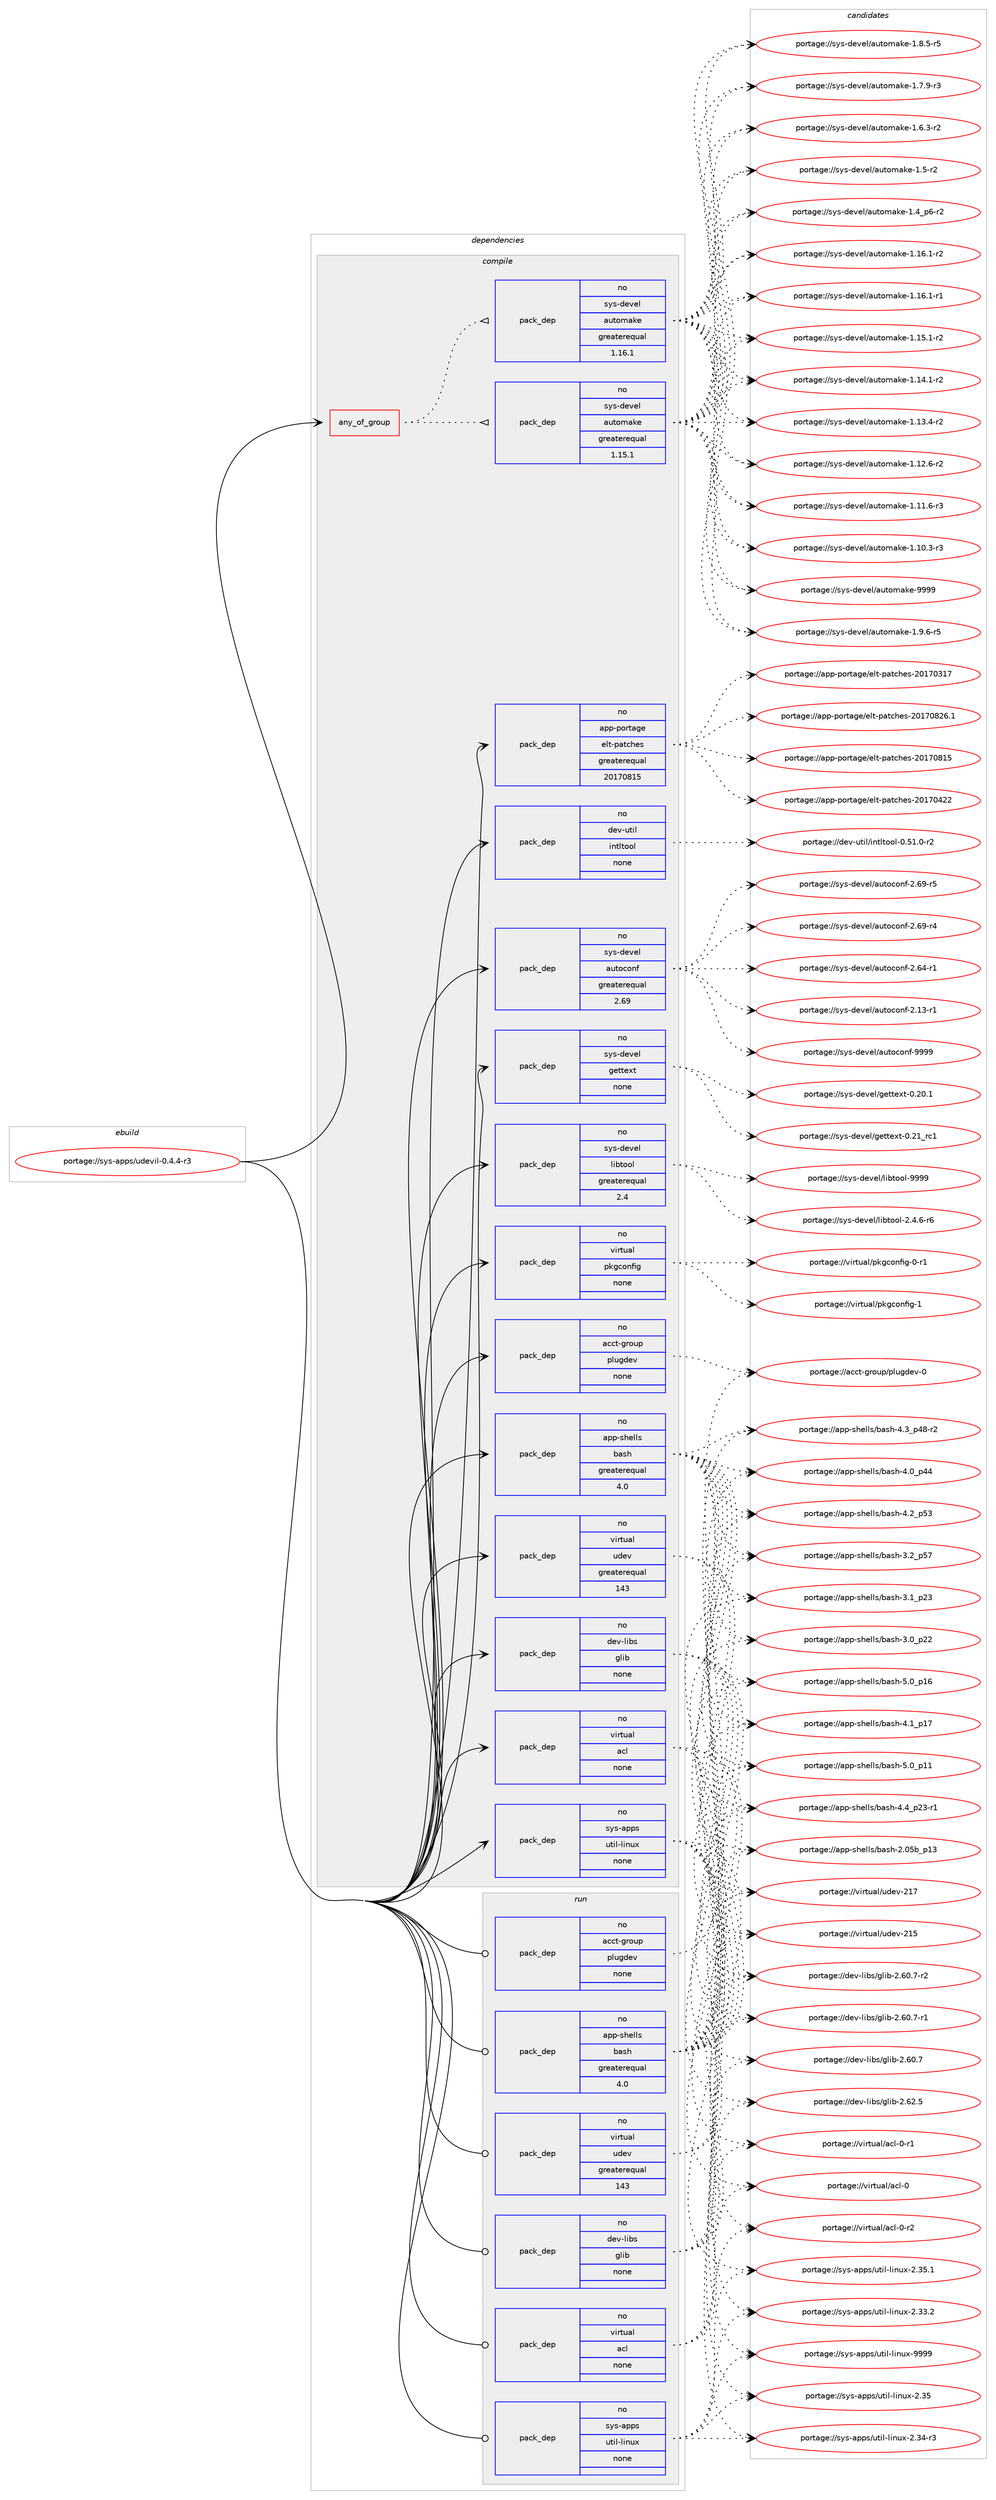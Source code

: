 digraph prolog {

# *************
# Graph options
# *************

newrank=true;
concentrate=true;
compound=true;
graph [rankdir=LR,fontname=Helvetica,fontsize=10,ranksep=1.5];#, ranksep=2.5, nodesep=0.2];
edge  [arrowhead=vee];
node  [fontname=Helvetica,fontsize=10];

# **********
# The ebuild
# **********

subgraph cluster_leftcol {
color=gray;
rank=same;
label=<<i>ebuild</i>>;
id [label="portage://sys-apps/udevil-0.4.4-r3", color=red, width=4, href="../sys-apps/udevil-0.4.4-r3.svg"];
}

# ****************
# The dependencies
# ****************

subgraph cluster_midcol {
color=gray;
label=<<i>dependencies</i>>;
subgraph cluster_compile {
fillcolor="#eeeeee";
style=filled;
label=<<i>compile</i>>;
subgraph any699 {
dependency28706 [label=<<TABLE BORDER="0" CELLBORDER="1" CELLSPACING="0" CELLPADDING="4"><TR><TD CELLPADDING="10">any_of_group</TD></TR></TABLE>>, shape=none, color=red];subgraph pack23027 {
dependency28707 [label=<<TABLE BORDER="0" CELLBORDER="1" CELLSPACING="0" CELLPADDING="4" WIDTH="220"><TR><TD ROWSPAN="6" CELLPADDING="30">pack_dep</TD></TR><TR><TD WIDTH="110">no</TD></TR><TR><TD>sys-devel</TD></TR><TR><TD>automake</TD></TR><TR><TD>greaterequal</TD></TR><TR><TD>1.16.1</TD></TR></TABLE>>, shape=none, color=blue];
}
dependency28706:e -> dependency28707:w [weight=20,style="dotted",arrowhead="oinv"];
subgraph pack23028 {
dependency28708 [label=<<TABLE BORDER="0" CELLBORDER="1" CELLSPACING="0" CELLPADDING="4" WIDTH="220"><TR><TD ROWSPAN="6" CELLPADDING="30">pack_dep</TD></TR><TR><TD WIDTH="110">no</TD></TR><TR><TD>sys-devel</TD></TR><TR><TD>automake</TD></TR><TR><TD>greaterequal</TD></TR><TR><TD>1.15.1</TD></TR></TABLE>>, shape=none, color=blue];
}
dependency28706:e -> dependency28708:w [weight=20,style="dotted",arrowhead="oinv"];
}
id:e -> dependency28706:w [weight=20,style="solid",arrowhead="vee"];
subgraph pack23029 {
dependency28709 [label=<<TABLE BORDER="0" CELLBORDER="1" CELLSPACING="0" CELLPADDING="4" WIDTH="220"><TR><TD ROWSPAN="6" CELLPADDING="30">pack_dep</TD></TR><TR><TD WIDTH="110">no</TD></TR><TR><TD>acct-group</TD></TR><TR><TD>plugdev</TD></TR><TR><TD>none</TD></TR><TR><TD></TD></TR></TABLE>>, shape=none, color=blue];
}
id:e -> dependency28709:w [weight=20,style="solid",arrowhead="vee"];
subgraph pack23030 {
dependency28710 [label=<<TABLE BORDER="0" CELLBORDER="1" CELLSPACING="0" CELLPADDING="4" WIDTH="220"><TR><TD ROWSPAN="6" CELLPADDING="30">pack_dep</TD></TR><TR><TD WIDTH="110">no</TD></TR><TR><TD>app-portage</TD></TR><TR><TD>elt-patches</TD></TR><TR><TD>greaterequal</TD></TR><TR><TD>20170815</TD></TR></TABLE>>, shape=none, color=blue];
}
id:e -> dependency28710:w [weight=20,style="solid",arrowhead="vee"];
subgraph pack23031 {
dependency28711 [label=<<TABLE BORDER="0" CELLBORDER="1" CELLSPACING="0" CELLPADDING="4" WIDTH="220"><TR><TD ROWSPAN="6" CELLPADDING="30">pack_dep</TD></TR><TR><TD WIDTH="110">no</TD></TR><TR><TD>app-shells</TD></TR><TR><TD>bash</TD></TR><TR><TD>greaterequal</TD></TR><TR><TD>4.0</TD></TR></TABLE>>, shape=none, color=blue];
}
id:e -> dependency28711:w [weight=20,style="solid",arrowhead="vee"];
subgraph pack23032 {
dependency28712 [label=<<TABLE BORDER="0" CELLBORDER="1" CELLSPACING="0" CELLPADDING="4" WIDTH="220"><TR><TD ROWSPAN="6" CELLPADDING="30">pack_dep</TD></TR><TR><TD WIDTH="110">no</TD></TR><TR><TD>dev-libs</TD></TR><TR><TD>glib</TD></TR><TR><TD>none</TD></TR><TR><TD></TD></TR></TABLE>>, shape=none, color=blue];
}
id:e -> dependency28712:w [weight=20,style="solid",arrowhead="vee"];
subgraph pack23033 {
dependency28713 [label=<<TABLE BORDER="0" CELLBORDER="1" CELLSPACING="0" CELLPADDING="4" WIDTH="220"><TR><TD ROWSPAN="6" CELLPADDING="30">pack_dep</TD></TR><TR><TD WIDTH="110">no</TD></TR><TR><TD>dev-util</TD></TR><TR><TD>intltool</TD></TR><TR><TD>none</TD></TR><TR><TD></TD></TR></TABLE>>, shape=none, color=blue];
}
id:e -> dependency28713:w [weight=20,style="solid",arrowhead="vee"];
subgraph pack23034 {
dependency28714 [label=<<TABLE BORDER="0" CELLBORDER="1" CELLSPACING="0" CELLPADDING="4" WIDTH="220"><TR><TD ROWSPAN="6" CELLPADDING="30">pack_dep</TD></TR><TR><TD WIDTH="110">no</TD></TR><TR><TD>sys-apps</TD></TR><TR><TD>util-linux</TD></TR><TR><TD>none</TD></TR><TR><TD></TD></TR></TABLE>>, shape=none, color=blue];
}
id:e -> dependency28714:w [weight=20,style="solid",arrowhead="vee"];
subgraph pack23035 {
dependency28715 [label=<<TABLE BORDER="0" CELLBORDER="1" CELLSPACING="0" CELLPADDING="4" WIDTH="220"><TR><TD ROWSPAN="6" CELLPADDING="30">pack_dep</TD></TR><TR><TD WIDTH="110">no</TD></TR><TR><TD>sys-devel</TD></TR><TR><TD>autoconf</TD></TR><TR><TD>greaterequal</TD></TR><TR><TD>2.69</TD></TR></TABLE>>, shape=none, color=blue];
}
id:e -> dependency28715:w [weight=20,style="solid",arrowhead="vee"];
subgraph pack23036 {
dependency28716 [label=<<TABLE BORDER="0" CELLBORDER="1" CELLSPACING="0" CELLPADDING="4" WIDTH="220"><TR><TD ROWSPAN="6" CELLPADDING="30">pack_dep</TD></TR><TR><TD WIDTH="110">no</TD></TR><TR><TD>sys-devel</TD></TR><TR><TD>gettext</TD></TR><TR><TD>none</TD></TR><TR><TD></TD></TR></TABLE>>, shape=none, color=blue];
}
id:e -> dependency28716:w [weight=20,style="solid",arrowhead="vee"];
subgraph pack23037 {
dependency28717 [label=<<TABLE BORDER="0" CELLBORDER="1" CELLSPACING="0" CELLPADDING="4" WIDTH="220"><TR><TD ROWSPAN="6" CELLPADDING="30">pack_dep</TD></TR><TR><TD WIDTH="110">no</TD></TR><TR><TD>sys-devel</TD></TR><TR><TD>libtool</TD></TR><TR><TD>greaterequal</TD></TR><TR><TD>2.4</TD></TR></TABLE>>, shape=none, color=blue];
}
id:e -> dependency28717:w [weight=20,style="solid",arrowhead="vee"];
subgraph pack23038 {
dependency28718 [label=<<TABLE BORDER="0" CELLBORDER="1" CELLSPACING="0" CELLPADDING="4" WIDTH="220"><TR><TD ROWSPAN="6" CELLPADDING="30">pack_dep</TD></TR><TR><TD WIDTH="110">no</TD></TR><TR><TD>virtual</TD></TR><TR><TD>acl</TD></TR><TR><TD>none</TD></TR><TR><TD></TD></TR></TABLE>>, shape=none, color=blue];
}
id:e -> dependency28718:w [weight=20,style="solid",arrowhead="vee"];
subgraph pack23039 {
dependency28719 [label=<<TABLE BORDER="0" CELLBORDER="1" CELLSPACING="0" CELLPADDING="4" WIDTH="220"><TR><TD ROWSPAN="6" CELLPADDING="30">pack_dep</TD></TR><TR><TD WIDTH="110">no</TD></TR><TR><TD>virtual</TD></TR><TR><TD>pkgconfig</TD></TR><TR><TD>none</TD></TR><TR><TD></TD></TR></TABLE>>, shape=none, color=blue];
}
id:e -> dependency28719:w [weight=20,style="solid",arrowhead="vee"];
subgraph pack23040 {
dependency28720 [label=<<TABLE BORDER="0" CELLBORDER="1" CELLSPACING="0" CELLPADDING="4" WIDTH="220"><TR><TD ROWSPAN="6" CELLPADDING="30">pack_dep</TD></TR><TR><TD WIDTH="110">no</TD></TR><TR><TD>virtual</TD></TR><TR><TD>udev</TD></TR><TR><TD>greaterequal</TD></TR><TR><TD>143</TD></TR></TABLE>>, shape=none, color=blue];
}
id:e -> dependency28720:w [weight=20,style="solid",arrowhead="vee"];
}
subgraph cluster_compileandrun {
fillcolor="#eeeeee";
style=filled;
label=<<i>compile and run</i>>;
}
subgraph cluster_run {
fillcolor="#eeeeee";
style=filled;
label=<<i>run</i>>;
subgraph pack23041 {
dependency28721 [label=<<TABLE BORDER="0" CELLBORDER="1" CELLSPACING="0" CELLPADDING="4" WIDTH="220"><TR><TD ROWSPAN="6" CELLPADDING="30">pack_dep</TD></TR><TR><TD WIDTH="110">no</TD></TR><TR><TD>acct-group</TD></TR><TR><TD>plugdev</TD></TR><TR><TD>none</TD></TR><TR><TD></TD></TR></TABLE>>, shape=none, color=blue];
}
id:e -> dependency28721:w [weight=20,style="solid",arrowhead="odot"];
subgraph pack23042 {
dependency28722 [label=<<TABLE BORDER="0" CELLBORDER="1" CELLSPACING="0" CELLPADDING="4" WIDTH="220"><TR><TD ROWSPAN="6" CELLPADDING="30">pack_dep</TD></TR><TR><TD WIDTH="110">no</TD></TR><TR><TD>app-shells</TD></TR><TR><TD>bash</TD></TR><TR><TD>greaterequal</TD></TR><TR><TD>4.0</TD></TR></TABLE>>, shape=none, color=blue];
}
id:e -> dependency28722:w [weight=20,style="solid",arrowhead="odot"];
subgraph pack23043 {
dependency28723 [label=<<TABLE BORDER="0" CELLBORDER="1" CELLSPACING="0" CELLPADDING="4" WIDTH="220"><TR><TD ROWSPAN="6" CELLPADDING="30">pack_dep</TD></TR><TR><TD WIDTH="110">no</TD></TR><TR><TD>dev-libs</TD></TR><TR><TD>glib</TD></TR><TR><TD>none</TD></TR><TR><TD></TD></TR></TABLE>>, shape=none, color=blue];
}
id:e -> dependency28723:w [weight=20,style="solid",arrowhead="odot"];
subgraph pack23044 {
dependency28724 [label=<<TABLE BORDER="0" CELLBORDER="1" CELLSPACING="0" CELLPADDING="4" WIDTH="220"><TR><TD ROWSPAN="6" CELLPADDING="30">pack_dep</TD></TR><TR><TD WIDTH="110">no</TD></TR><TR><TD>sys-apps</TD></TR><TR><TD>util-linux</TD></TR><TR><TD>none</TD></TR><TR><TD></TD></TR></TABLE>>, shape=none, color=blue];
}
id:e -> dependency28724:w [weight=20,style="solid",arrowhead="odot"];
subgraph pack23045 {
dependency28725 [label=<<TABLE BORDER="0" CELLBORDER="1" CELLSPACING="0" CELLPADDING="4" WIDTH="220"><TR><TD ROWSPAN="6" CELLPADDING="30">pack_dep</TD></TR><TR><TD WIDTH="110">no</TD></TR><TR><TD>virtual</TD></TR><TR><TD>acl</TD></TR><TR><TD>none</TD></TR><TR><TD></TD></TR></TABLE>>, shape=none, color=blue];
}
id:e -> dependency28725:w [weight=20,style="solid",arrowhead="odot"];
subgraph pack23046 {
dependency28726 [label=<<TABLE BORDER="0" CELLBORDER="1" CELLSPACING="0" CELLPADDING="4" WIDTH="220"><TR><TD ROWSPAN="6" CELLPADDING="30">pack_dep</TD></TR><TR><TD WIDTH="110">no</TD></TR><TR><TD>virtual</TD></TR><TR><TD>udev</TD></TR><TR><TD>greaterequal</TD></TR><TR><TD>143</TD></TR></TABLE>>, shape=none, color=blue];
}
id:e -> dependency28726:w [weight=20,style="solid",arrowhead="odot"];
}
}

# **************
# The candidates
# **************

subgraph cluster_choices {
rank=same;
color=gray;
label=<<i>candidates</i>>;

subgraph choice23027 {
color=black;
nodesep=1;
choice115121115451001011181011084797117116111109971071014557575757 [label="portage://sys-devel/automake-9999", color=red, width=4,href="../sys-devel/automake-9999.svg"];
choice115121115451001011181011084797117116111109971071014549465746544511453 [label="portage://sys-devel/automake-1.9.6-r5", color=red, width=4,href="../sys-devel/automake-1.9.6-r5.svg"];
choice115121115451001011181011084797117116111109971071014549465646534511453 [label="portage://sys-devel/automake-1.8.5-r5", color=red, width=4,href="../sys-devel/automake-1.8.5-r5.svg"];
choice115121115451001011181011084797117116111109971071014549465546574511451 [label="portage://sys-devel/automake-1.7.9-r3", color=red, width=4,href="../sys-devel/automake-1.7.9-r3.svg"];
choice115121115451001011181011084797117116111109971071014549465446514511450 [label="portage://sys-devel/automake-1.6.3-r2", color=red, width=4,href="../sys-devel/automake-1.6.3-r2.svg"];
choice11512111545100101118101108479711711611110997107101454946534511450 [label="portage://sys-devel/automake-1.5-r2", color=red, width=4,href="../sys-devel/automake-1.5-r2.svg"];
choice115121115451001011181011084797117116111109971071014549465295112544511450 [label="portage://sys-devel/automake-1.4_p6-r2", color=red, width=4,href="../sys-devel/automake-1.4_p6-r2.svg"];
choice11512111545100101118101108479711711611110997107101454946495446494511450 [label="portage://sys-devel/automake-1.16.1-r2", color=red, width=4,href="../sys-devel/automake-1.16.1-r2.svg"];
choice11512111545100101118101108479711711611110997107101454946495446494511449 [label="portage://sys-devel/automake-1.16.1-r1", color=red, width=4,href="../sys-devel/automake-1.16.1-r1.svg"];
choice11512111545100101118101108479711711611110997107101454946495346494511450 [label="portage://sys-devel/automake-1.15.1-r2", color=red, width=4,href="../sys-devel/automake-1.15.1-r2.svg"];
choice11512111545100101118101108479711711611110997107101454946495246494511450 [label="portage://sys-devel/automake-1.14.1-r2", color=red, width=4,href="../sys-devel/automake-1.14.1-r2.svg"];
choice11512111545100101118101108479711711611110997107101454946495146524511450 [label="portage://sys-devel/automake-1.13.4-r2", color=red, width=4,href="../sys-devel/automake-1.13.4-r2.svg"];
choice11512111545100101118101108479711711611110997107101454946495046544511450 [label="portage://sys-devel/automake-1.12.6-r2", color=red, width=4,href="../sys-devel/automake-1.12.6-r2.svg"];
choice11512111545100101118101108479711711611110997107101454946494946544511451 [label="portage://sys-devel/automake-1.11.6-r3", color=red, width=4,href="../sys-devel/automake-1.11.6-r3.svg"];
choice11512111545100101118101108479711711611110997107101454946494846514511451 [label="portage://sys-devel/automake-1.10.3-r3", color=red, width=4,href="../sys-devel/automake-1.10.3-r3.svg"];
dependency28707:e -> choice115121115451001011181011084797117116111109971071014557575757:w [style=dotted,weight="100"];
dependency28707:e -> choice115121115451001011181011084797117116111109971071014549465746544511453:w [style=dotted,weight="100"];
dependency28707:e -> choice115121115451001011181011084797117116111109971071014549465646534511453:w [style=dotted,weight="100"];
dependency28707:e -> choice115121115451001011181011084797117116111109971071014549465546574511451:w [style=dotted,weight="100"];
dependency28707:e -> choice115121115451001011181011084797117116111109971071014549465446514511450:w [style=dotted,weight="100"];
dependency28707:e -> choice11512111545100101118101108479711711611110997107101454946534511450:w [style=dotted,weight="100"];
dependency28707:e -> choice115121115451001011181011084797117116111109971071014549465295112544511450:w [style=dotted,weight="100"];
dependency28707:e -> choice11512111545100101118101108479711711611110997107101454946495446494511450:w [style=dotted,weight="100"];
dependency28707:e -> choice11512111545100101118101108479711711611110997107101454946495446494511449:w [style=dotted,weight="100"];
dependency28707:e -> choice11512111545100101118101108479711711611110997107101454946495346494511450:w [style=dotted,weight="100"];
dependency28707:e -> choice11512111545100101118101108479711711611110997107101454946495246494511450:w [style=dotted,weight="100"];
dependency28707:e -> choice11512111545100101118101108479711711611110997107101454946495146524511450:w [style=dotted,weight="100"];
dependency28707:e -> choice11512111545100101118101108479711711611110997107101454946495046544511450:w [style=dotted,weight="100"];
dependency28707:e -> choice11512111545100101118101108479711711611110997107101454946494946544511451:w [style=dotted,weight="100"];
dependency28707:e -> choice11512111545100101118101108479711711611110997107101454946494846514511451:w [style=dotted,weight="100"];
}
subgraph choice23028 {
color=black;
nodesep=1;
choice115121115451001011181011084797117116111109971071014557575757 [label="portage://sys-devel/automake-9999", color=red, width=4,href="../sys-devel/automake-9999.svg"];
choice115121115451001011181011084797117116111109971071014549465746544511453 [label="portage://sys-devel/automake-1.9.6-r5", color=red, width=4,href="../sys-devel/automake-1.9.6-r5.svg"];
choice115121115451001011181011084797117116111109971071014549465646534511453 [label="portage://sys-devel/automake-1.8.5-r5", color=red, width=4,href="../sys-devel/automake-1.8.5-r5.svg"];
choice115121115451001011181011084797117116111109971071014549465546574511451 [label="portage://sys-devel/automake-1.7.9-r3", color=red, width=4,href="../sys-devel/automake-1.7.9-r3.svg"];
choice115121115451001011181011084797117116111109971071014549465446514511450 [label="portage://sys-devel/automake-1.6.3-r2", color=red, width=4,href="../sys-devel/automake-1.6.3-r2.svg"];
choice11512111545100101118101108479711711611110997107101454946534511450 [label="portage://sys-devel/automake-1.5-r2", color=red, width=4,href="../sys-devel/automake-1.5-r2.svg"];
choice115121115451001011181011084797117116111109971071014549465295112544511450 [label="portage://sys-devel/automake-1.4_p6-r2", color=red, width=4,href="../sys-devel/automake-1.4_p6-r2.svg"];
choice11512111545100101118101108479711711611110997107101454946495446494511450 [label="portage://sys-devel/automake-1.16.1-r2", color=red, width=4,href="../sys-devel/automake-1.16.1-r2.svg"];
choice11512111545100101118101108479711711611110997107101454946495446494511449 [label="portage://sys-devel/automake-1.16.1-r1", color=red, width=4,href="../sys-devel/automake-1.16.1-r1.svg"];
choice11512111545100101118101108479711711611110997107101454946495346494511450 [label="portage://sys-devel/automake-1.15.1-r2", color=red, width=4,href="../sys-devel/automake-1.15.1-r2.svg"];
choice11512111545100101118101108479711711611110997107101454946495246494511450 [label="portage://sys-devel/automake-1.14.1-r2", color=red, width=4,href="../sys-devel/automake-1.14.1-r2.svg"];
choice11512111545100101118101108479711711611110997107101454946495146524511450 [label="portage://sys-devel/automake-1.13.4-r2", color=red, width=4,href="../sys-devel/automake-1.13.4-r2.svg"];
choice11512111545100101118101108479711711611110997107101454946495046544511450 [label="portage://sys-devel/automake-1.12.6-r2", color=red, width=4,href="../sys-devel/automake-1.12.6-r2.svg"];
choice11512111545100101118101108479711711611110997107101454946494946544511451 [label="portage://sys-devel/automake-1.11.6-r3", color=red, width=4,href="../sys-devel/automake-1.11.6-r3.svg"];
choice11512111545100101118101108479711711611110997107101454946494846514511451 [label="portage://sys-devel/automake-1.10.3-r3", color=red, width=4,href="../sys-devel/automake-1.10.3-r3.svg"];
dependency28708:e -> choice115121115451001011181011084797117116111109971071014557575757:w [style=dotted,weight="100"];
dependency28708:e -> choice115121115451001011181011084797117116111109971071014549465746544511453:w [style=dotted,weight="100"];
dependency28708:e -> choice115121115451001011181011084797117116111109971071014549465646534511453:w [style=dotted,weight="100"];
dependency28708:e -> choice115121115451001011181011084797117116111109971071014549465546574511451:w [style=dotted,weight="100"];
dependency28708:e -> choice115121115451001011181011084797117116111109971071014549465446514511450:w [style=dotted,weight="100"];
dependency28708:e -> choice11512111545100101118101108479711711611110997107101454946534511450:w [style=dotted,weight="100"];
dependency28708:e -> choice115121115451001011181011084797117116111109971071014549465295112544511450:w [style=dotted,weight="100"];
dependency28708:e -> choice11512111545100101118101108479711711611110997107101454946495446494511450:w [style=dotted,weight="100"];
dependency28708:e -> choice11512111545100101118101108479711711611110997107101454946495446494511449:w [style=dotted,weight="100"];
dependency28708:e -> choice11512111545100101118101108479711711611110997107101454946495346494511450:w [style=dotted,weight="100"];
dependency28708:e -> choice11512111545100101118101108479711711611110997107101454946495246494511450:w [style=dotted,weight="100"];
dependency28708:e -> choice11512111545100101118101108479711711611110997107101454946495146524511450:w [style=dotted,weight="100"];
dependency28708:e -> choice11512111545100101118101108479711711611110997107101454946495046544511450:w [style=dotted,weight="100"];
dependency28708:e -> choice11512111545100101118101108479711711611110997107101454946494946544511451:w [style=dotted,weight="100"];
dependency28708:e -> choice11512111545100101118101108479711711611110997107101454946494846514511451:w [style=dotted,weight="100"];
}
subgraph choice23029 {
color=black;
nodesep=1;
choice97999911645103114111117112471121081171031001011184548 [label="portage://acct-group/plugdev-0", color=red, width=4,href="../acct-group/plugdev-0.svg"];
dependency28709:e -> choice97999911645103114111117112471121081171031001011184548:w [style=dotted,weight="100"];
}
subgraph choice23030 {
color=black;
nodesep=1;
choice971121124511211111411697103101471011081164511297116991041011154550484955485650544649 [label="portage://app-portage/elt-patches-20170826.1", color=red, width=4,href="../app-portage/elt-patches-20170826.1.svg"];
choice97112112451121111141169710310147101108116451129711699104101115455048495548564953 [label="portage://app-portage/elt-patches-20170815", color=red, width=4,href="../app-portage/elt-patches-20170815.svg"];
choice97112112451121111141169710310147101108116451129711699104101115455048495548525050 [label="portage://app-portage/elt-patches-20170422", color=red, width=4,href="../app-portage/elt-patches-20170422.svg"];
choice97112112451121111141169710310147101108116451129711699104101115455048495548514955 [label="portage://app-portage/elt-patches-20170317", color=red, width=4,href="../app-portage/elt-patches-20170317.svg"];
dependency28710:e -> choice971121124511211111411697103101471011081164511297116991041011154550484955485650544649:w [style=dotted,weight="100"];
dependency28710:e -> choice97112112451121111141169710310147101108116451129711699104101115455048495548564953:w [style=dotted,weight="100"];
dependency28710:e -> choice97112112451121111141169710310147101108116451129711699104101115455048495548525050:w [style=dotted,weight="100"];
dependency28710:e -> choice97112112451121111141169710310147101108116451129711699104101115455048495548514955:w [style=dotted,weight="100"];
}
subgraph choice23031 {
color=black;
nodesep=1;
choice971121124511510410110810811547989711510445534648951124954 [label="portage://app-shells/bash-5.0_p16", color=red, width=4,href="../app-shells/bash-5.0_p16.svg"];
choice971121124511510410110810811547989711510445534648951124949 [label="portage://app-shells/bash-5.0_p11", color=red, width=4,href="../app-shells/bash-5.0_p11.svg"];
choice9711211245115104101108108115479897115104455246529511250514511449 [label="portage://app-shells/bash-4.4_p23-r1", color=red, width=4,href="../app-shells/bash-4.4_p23-r1.svg"];
choice9711211245115104101108108115479897115104455246519511252564511450 [label="portage://app-shells/bash-4.3_p48-r2", color=red, width=4,href="../app-shells/bash-4.3_p48-r2.svg"];
choice971121124511510410110810811547989711510445524650951125351 [label="portage://app-shells/bash-4.2_p53", color=red, width=4,href="../app-shells/bash-4.2_p53.svg"];
choice971121124511510410110810811547989711510445524649951124955 [label="portage://app-shells/bash-4.1_p17", color=red, width=4,href="../app-shells/bash-4.1_p17.svg"];
choice971121124511510410110810811547989711510445524648951125252 [label="portage://app-shells/bash-4.0_p44", color=red, width=4,href="../app-shells/bash-4.0_p44.svg"];
choice971121124511510410110810811547989711510445514650951125355 [label="portage://app-shells/bash-3.2_p57", color=red, width=4,href="../app-shells/bash-3.2_p57.svg"];
choice971121124511510410110810811547989711510445514649951125051 [label="portage://app-shells/bash-3.1_p23", color=red, width=4,href="../app-shells/bash-3.1_p23.svg"];
choice971121124511510410110810811547989711510445514648951125050 [label="portage://app-shells/bash-3.0_p22", color=red, width=4,href="../app-shells/bash-3.0_p22.svg"];
choice9711211245115104101108108115479897115104455046485398951124951 [label="portage://app-shells/bash-2.05b_p13", color=red, width=4,href="../app-shells/bash-2.05b_p13.svg"];
dependency28711:e -> choice971121124511510410110810811547989711510445534648951124954:w [style=dotted,weight="100"];
dependency28711:e -> choice971121124511510410110810811547989711510445534648951124949:w [style=dotted,weight="100"];
dependency28711:e -> choice9711211245115104101108108115479897115104455246529511250514511449:w [style=dotted,weight="100"];
dependency28711:e -> choice9711211245115104101108108115479897115104455246519511252564511450:w [style=dotted,weight="100"];
dependency28711:e -> choice971121124511510410110810811547989711510445524650951125351:w [style=dotted,weight="100"];
dependency28711:e -> choice971121124511510410110810811547989711510445524649951124955:w [style=dotted,weight="100"];
dependency28711:e -> choice971121124511510410110810811547989711510445524648951125252:w [style=dotted,weight="100"];
dependency28711:e -> choice971121124511510410110810811547989711510445514650951125355:w [style=dotted,weight="100"];
dependency28711:e -> choice971121124511510410110810811547989711510445514649951125051:w [style=dotted,weight="100"];
dependency28711:e -> choice971121124511510410110810811547989711510445514648951125050:w [style=dotted,weight="100"];
dependency28711:e -> choice9711211245115104101108108115479897115104455046485398951124951:w [style=dotted,weight="100"];
}
subgraph choice23032 {
color=black;
nodesep=1;
choice1001011184510810598115471031081059845504654504653 [label="portage://dev-libs/glib-2.62.5", color=red, width=4,href="../dev-libs/glib-2.62.5.svg"];
choice10010111845108105981154710310810598455046544846554511450 [label="portage://dev-libs/glib-2.60.7-r2", color=red, width=4,href="../dev-libs/glib-2.60.7-r2.svg"];
choice10010111845108105981154710310810598455046544846554511449 [label="portage://dev-libs/glib-2.60.7-r1", color=red, width=4,href="../dev-libs/glib-2.60.7-r1.svg"];
choice1001011184510810598115471031081059845504654484655 [label="portage://dev-libs/glib-2.60.7", color=red, width=4,href="../dev-libs/glib-2.60.7.svg"];
dependency28712:e -> choice1001011184510810598115471031081059845504654504653:w [style=dotted,weight="100"];
dependency28712:e -> choice10010111845108105981154710310810598455046544846554511450:w [style=dotted,weight="100"];
dependency28712:e -> choice10010111845108105981154710310810598455046544846554511449:w [style=dotted,weight="100"];
dependency28712:e -> choice1001011184510810598115471031081059845504654484655:w [style=dotted,weight="100"];
}
subgraph choice23033 {
color=black;
nodesep=1;
choice1001011184511711610510847105110116108116111111108454846534946484511450 [label="portage://dev-util/intltool-0.51.0-r2", color=red, width=4,href="../dev-util/intltool-0.51.0-r2.svg"];
dependency28713:e -> choice1001011184511711610510847105110116108116111111108454846534946484511450:w [style=dotted,weight="100"];
}
subgraph choice23034 {
color=black;
nodesep=1;
choice115121115459711211211547117116105108451081051101171204557575757 [label="portage://sys-apps/util-linux-9999", color=red, width=4,href="../sys-apps/util-linux-9999.svg"];
choice1151211154597112112115471171161051084510810511011712045504651534649 [label="portage://sys-apps/util-linux-2.35.1", color=red, width=4,href="../sys-apps/util-linux-2.35.1.svg"];
choice115121115459711211211547117116105108451081051101171204550465153 [label="portage://sys-apps/util-linux-2.35", color=red, width=4,href="../sys-apps/util-linux-2.35.svg"];
choice1151211154597112112115471171161051084510810511011712045504651524511451 [label="portage://sys-apps/util-linux-2.34-r3", color=red, width=4,href="../sys-apps/util-linux-2.34-r3.svg"];
choice1151211154597112112115471171161051084510810511011712045504651514650 [label="portage://sys-apps/util-linux-2.33.2", color=red, width=4,href="../sys-apps/util-linux-2.33.2.svg"];
dependency28714:e -> choice115121115459711211211547117116105108451081051101171204557575757:w [style=dotted,weight="100"];
dependency28714:e -> choice1151211154597112112115471171161051084510810511011712045504651534649:w [style=dotted,weight="100"];
dependency28714:e -> choice115121115459711211211547117116105108451081051101171204550465153:w [style=dotted,weight="100"];
dependency28714:e -> choice1151211154597112112115471171161051084510810511011712045504651524511451:w [style=dotted,weight="100"];
dependency28714:e -> choice1151211154597112112115471171161051084510810511011712045504651514650:w [style=dotted,weight="100"];
}
subgraph choice23035 {
color=black;
nodesep=1;
choice115121115451001011181011084797117116111991111101024557575757 [label="portage://sys-devel/autoconf-9999", color=red, width=4,href="../sys-devel/autoconf-9999.svg"];
choice1151211154510010111810110847971171161119911111010245504654574511453 [label="portage://sys-devel/autoconf-2.69-r5", color=red, width=4,href="../sys-devel/autoconf-2.69-r5.svg"];
choice1151211154510010111810110847971171161119911111010245504654574511452 [label="portage://sys-devel/autoconf-2.69-r4", color=red, width=4,href="../sys-devel/autoconf-2.69-r4.svg"];
choice1151211154510010111810110847971171161119911111010245504654524511449 [label="portage://sys-devel/autoconf-2.64-r1", color=red, width=4,href="../sys-devel/autoconf-2.64-r1.svg"];
choice1151211154510010111810110847971171161119911111010245504649514511449 [label="portage://sys-devel/autoconf-2.13-r1", color=red, width=4,href="../sys-devel/autoconf-2.13-r1.svg"];
dependency28715:e -> choice115121115451001011181011084797117116111991111101024557575757:w [style=dotted,weight="100"];
dependency28715:e -> choice1151211154510010111810110847971171161119911111010245504654574511453:w [style=dotted,weight="100"];
dependency28715:e -> choice1151211154510010111810110847971171161119911111010245504654574511452:w [style=dotted,weight="100"];
dependency28715:e -> choice1151211154510010111810110847971171161119911111010245504654524511449:w [style=dotted,weight="100"];
dependency28715:e -> choice1151211154510010111810110847971171161119911111010245504649514511449:w [style=dotted,weight="100"];
}
subgraph choice23036 {
color=black;
nodesep=1;
choice11512111545100101118101108471031011161161011201164548465049951149949 [label="portage://sys-devel/gettext-0.21_rc1", color=red, width=4,href="../sys-devel/gettext-0.21_rc1.svg"];
choice115121115451001011181011084710310111611610112011645484650484649 [label="portage://sys-devel/gettext-0.20.1", color=red, width=4,href="../sys-devel/gettext-0.20.1.svg"];
dependency28716:e -> choice11512111545100101118101108471031011161161011201164548465049951149949:w [style=dotted,weight="100"];
dependency28716:e -> choice115121115451001011181011084710310111611610112011645484650484649:w [style=dotted,weight="100"];
}
subgraph choice23037 {
color=black;
nodesep=1;
choice1151211154510010111810110847108105981161111111084557575757 [label="portage://sys-devel/libtool-9999", color=red, width=4,href="../sys-devel/libtool-9999.svg"];
choice1151211154510010111810110847108105981161111111084550465246544511454 [label="portage://sys-devel/libtool-2.4.6-r6", color=red, width=4,href="../sys-devel/libtool-2.4.6-r6.svg"];
dependency28717:e -> choice1151211154510010111810110847108105981161111111084557575757:w [style=dotted,weight="100"];
dependency28717:e -> choice1151211154510010111810110847108105981161111111084550465246544511454:w [style=dotted,weight="100"];
}
subgraph choice23038 {
color=black;
nodesep=1;
choice1181051141161179710847979910845484511450 [label="portage://virtual/acl-0-r2", color=red, width=4,href="../virtual/acl-0-r2.svg"];
choice1181051141161179710847979910845484511449 [label="portage://virtual/acl-0-r1", color=red, width=4,href="../virtual/acl-0-r1.svg"];
choice118105114116117971084797991084548 [label="portage://virtual/acl-0", color=red, width=4,href="../virtual/acl-0.svg"];
dependency28718:e -> choice1181051141161179710847979910845484511450:w [style=dotted,weight="100"];
dependency28718:e -> choice1181051141161179710847979910845484511449:w [style=dotted,weight="100"];
dependency28718:e -> choice118105114116117971084797991084548:w [style=dotted,weight="100"];
}
subgraph choice23039 {
color=black;
nodesep=1;
choice1181051141161179710847112107103991111101021051034549 [label="portage://virtual/pkgconfig-1", color=red, width=4,href="../virtual/pkgconfig-1.svg"];
choice11810511411611797108471121071039911111010210510345484511449 [label="portage://virtual/pkgconfig-0-r1", color=red, width=4,href="../virtual/pkgconfig-0-r1.svg"];
dependency28719:e -> choice1181051141161179710847112107103991111101021051034549:w [style=dotted,weight="100"];
dependency28719:e -> choice11810511411611797108471121071039911111010210510345484511449:w [style=dotted,weight="100"];
}
subgraph choice23040 {
color=black;
nodesep=1;
choice118105114116117971084711710010111845504955 [label="portage://virtual/udev-217", color=red, width=4,href="../virtual/udev-217.svg"];
choice118105114116117971084711710010111845504953 [label="portage://virtual/udev-215", color=red, width=4,href="../virtual/udev-215.svg"];
dependency28720:e -> choice118105114116117971084711710010111845504955:w [style=dotted,weight="100"];
dependency28720:e -> choice118105114116117971084711710010111845504953:w [style=dotted,weight="100"];
}
subgraph choice23041 {
color=black;
nodesep=1;
choice97999911645103114111117112471121081171031001011184548 [label="portage://acct-group/plugdev-0", color=red, width=4,href="../acct-group/plugdev-0.svg"];
dependency28721:e -> choice97999911645103114111117112471121081171031001011184548:w [style=dotted,weight="100"];
}
subgraph choice23042 {
color=black;
nodesep=1;
choice971121124511510410110810811547989711510445534648951124954 [label="portage://app-shells/bash-5.0_p16", color=red, width=4,href="../app-shells/bash-5.0_p16.svg"];
choice971121124511510410110810811547989711510445534648951124949 [label="portage://app-shells/bash-5.0_p11", color=red, width=4,href="../app-shells/bash-5.0_p11.svg"];
choice9711211245115104101108108115479897115104455246529511250514511449 [label="portage://app-shells/bash-4.4_p23-r1", color=red, width=4,href="../app-shells/bash-4.4_p23-r1.svg"];
choice9711211245115104101108108115479897115104455246519511252564511450 [label="portage://app-shells/bash-4.3_p48-r2", color=red, width=4,href="../app-shells/bash-4.3_p48-r2.svg"];
choice971121124511510410110810811547989711510445524650951125351 [label="portage://app-shells/bash-4.2_p53", color=red, width=4,href="../app-shells/bash-4.2_p53.svg"];
choice971121124511510410110810811547989711510445524649951124955 [label="portage://app-shells/bash-4.1_p17", color=red, width=4,href="../app-shells/bash-4.1_p17.svg"];
choice971121124511510410110810811547989711510445524648951125252 [label="portage://app-shells/bash-4.0_p44", color=red, width=4,href="../app-shells/bash-4.0_p44.svg"];
choice971121124511510410110810811547989711510445514650951125355 [label="portage://app-shells/bash-3.2_p57", color=red, width=4,href="../app-shells/bash-3.2_p57.svg"];
choice971121124511510410110810811547989711510445514649951125051 [label="portage://app-shells/bash-3.1_p23", color=red, width=4,href="../app-shells/bash-3.1_p23.svg"];
choice971121124511510410110810811547989711510445514648951125050 [label="portage://app-shells/bash-3.0_p22", color=red, width=4,href="../app-shells/bash-3.0_p22.svg"];
choice9711211245115104101108108115479897115104455046485398951124951 [label="portage://app-shells/bash-2.05b_p13", color=red, width=4,href="../app-shells/bash-2.05b_p13.svg"];
dependency28722:e -> choice971121124511510410110810811547989711510445534648951124954:w [style=dotted,weight="100"];
dependency28722:e -> choice971121124511510410110810811547989711510445534648951124949:w [style=dotted,weight="100"];
dependency28722:e -> choice9711211245115104101108108115479897115104455246529511250514511449:w [style=dotted,weight="100"];
dependency28722:e -> choice9711211245115104101108108115479897115104455246519511252564511450:w [style=dotted,weight="100"];
dependency28722:e -> choice971121124511510410110810811547989711510445524650951125351:w [style=dotted,weight="100"];
dependency28722:e -> choice971121124511510410110810811547989711510445524649951124955:w [style=dotted,weight="100"];
dependency28722:e -> choice971121124511510410110810811547989711510445524648951125252:w [style=dotted,weight="100"];
dependency28722:e -> choice971121124511510410110810811547989711510445514650951125355:w [style=dotted,weight="100"];
dependency28722:e -> choice971121124511510410110810811547989711510445514649951125051:w [style=dotted,weight="100"];
dependency28722:e -> choice971121124511510410110810811547989711510445514648951125050:w [style=dotted,weight="100"];
dependency28722:e -> choice9711211245115104101108108115479897115104455046485398951124951:w [style=dotted,weight="100"];
}
subgraph choice23043 {
color=black;
nodesep=1;
choice1001011184510810598115471031081059845504654504653 [label="portage://dev-libs/glib-2.62.5", color=red, width=4,href="../dev-libs/glib-2.62.5.svg"];
choice10010111845108105981154710310810598455046544846554511450 [label="portage://dev-libs/glib-2.60.7-r2", color=red, width=4,href="../dev-libs/glib-2.60.7-r2.svg"];
choice10010111845108105981154710310810598455046544846554511449 [label="portage://dev-libs/glib-2.60.7-r1", color=red, width=4,href="../dev-libs/glib-2.60.7-r1.svg"];
choice1001011184510810598115471031081059845504654484655 [label="portage://dev-libs/glib-2.60.7", color=red, width=4,href="../dev-libs/glib-2.60.7.svg"];
dependency28723:e -> choice1001011184510810598115471031081059845504654504653:w [style=dotted,weight="100"];
dependency28723:e -> choice10010111845108105981154710310810598455046544846554511450:w [style=dotted,weight="100"];
dependency28723:e -> choice10010111845108105981154710310810598455046544846554511449:w [style=dotted,weight="100"];
dependency28723:e -> choice1001011184510810598115471031081059845504654484655:w [style=dotted,weight="100"];
}
subgraph choice23044 {
color=black;
nodesep=1;
choice115121115459711211211547117116105108451081051101171204557575757 [label="portage://sys-apps/util-linux-9999", color=red, width=4,href="../sys-apps/util-linux-9999.svg"];
choice1151211154597112112115471171161051084510810511011712045504651534649 [label="portage://sys-apps/util-linux-2.35.1", color=red, width=4,href="../sys-apps/util-linux-2.35.1.svg"];
choice115121115459711211211547117116105108451081051101171204550465153 [label="portage://sys-apps/util-linux-2.35", color=red, width=4,href="../sys-apps/util-linux-2.35.svg"];
choice1151211154597112112115471171161051084510810511011712045504651524511451 [label="portage://sys-apps/util-linux-2.34-r3", color=red, width=4,href="../sys-apps/util-linux-2.34-r3.svg"];
choice1151211154597112112115471171161051084510810511011712045504651514650 [label="portage://sys-apps/util-linux-2.33.2", color=red, width=4,href="../sys-apps/util-linux-2.33.2.svg"];
dependency28724:e -> choice115121115459711211211547117116105108451081051101171204557575757:w [style=dotted,weight="100"];
dependency28724:e -> choice1151211154597112112115471171161051084510810511011712045504651534649:w [style=dotted,weight="100"];
dependency28724:e -> choice115121115459711211211547117116105108451081051101171204550465153:w [style=dotted,weight="100"];
dependency28724:e -> choice1151211154597112112115471171161051084510810511011712045504651524511451:w [style=dotted,weight="100"];
dependency28724:e -> choice1151211154597112112115471171161051084510810511011712045504651514650:w [style=dotted,weight="100"];
}
subgraph choice23045 {
color=black;
nodesep=1;
choice1181051141161179710847979910845484511450 [label="portage://virtual/acl-0-r2", color=red, width=4,href="../virtual/acl-0-r2.svg"];
choice1181051141161179710847979910845484511449 [label="portage://virtual/acl-0-r1", color=red, width=4,href="../virtual/acl-0-r1.svg"];
choice118105114116117971084797991084548 [label="portage://virtual/acl-0", color=red, width=4,href="../virtual/acl-0.svg"];
dependency28725:e -> choice1181051141161179710847979910845484511450:w [style=dotted,weight="100"];
dependency28725:e -> choice1181051141161179710847979910845484511449:w [style=dotted,weight="100"];
dependency28725:e -> choice118105114116117971084797991084548:w [style=dotted,weight="100"];
}
subgraph choice23046 {
color=black;
nodesep=1;
choice118105114116117971084711710010111845504955 [label="portage://virtual/udev-217", color=red, width=4,href="../virtual/udev-217.svg"];
choice118105114116117971084711710010111845504953 [label="portage://virtual/udev-215", color=red, width=4,href="../virtual/udev-215.svg"];
dependency28726:e -> choice118105114116117971084711710010111845504955:w [style=dotted,weight="100"];
dependency28726:e -> choice118105114116117971084711710010111845504953:w [style=dotted,weight="100"];
}
}

}
